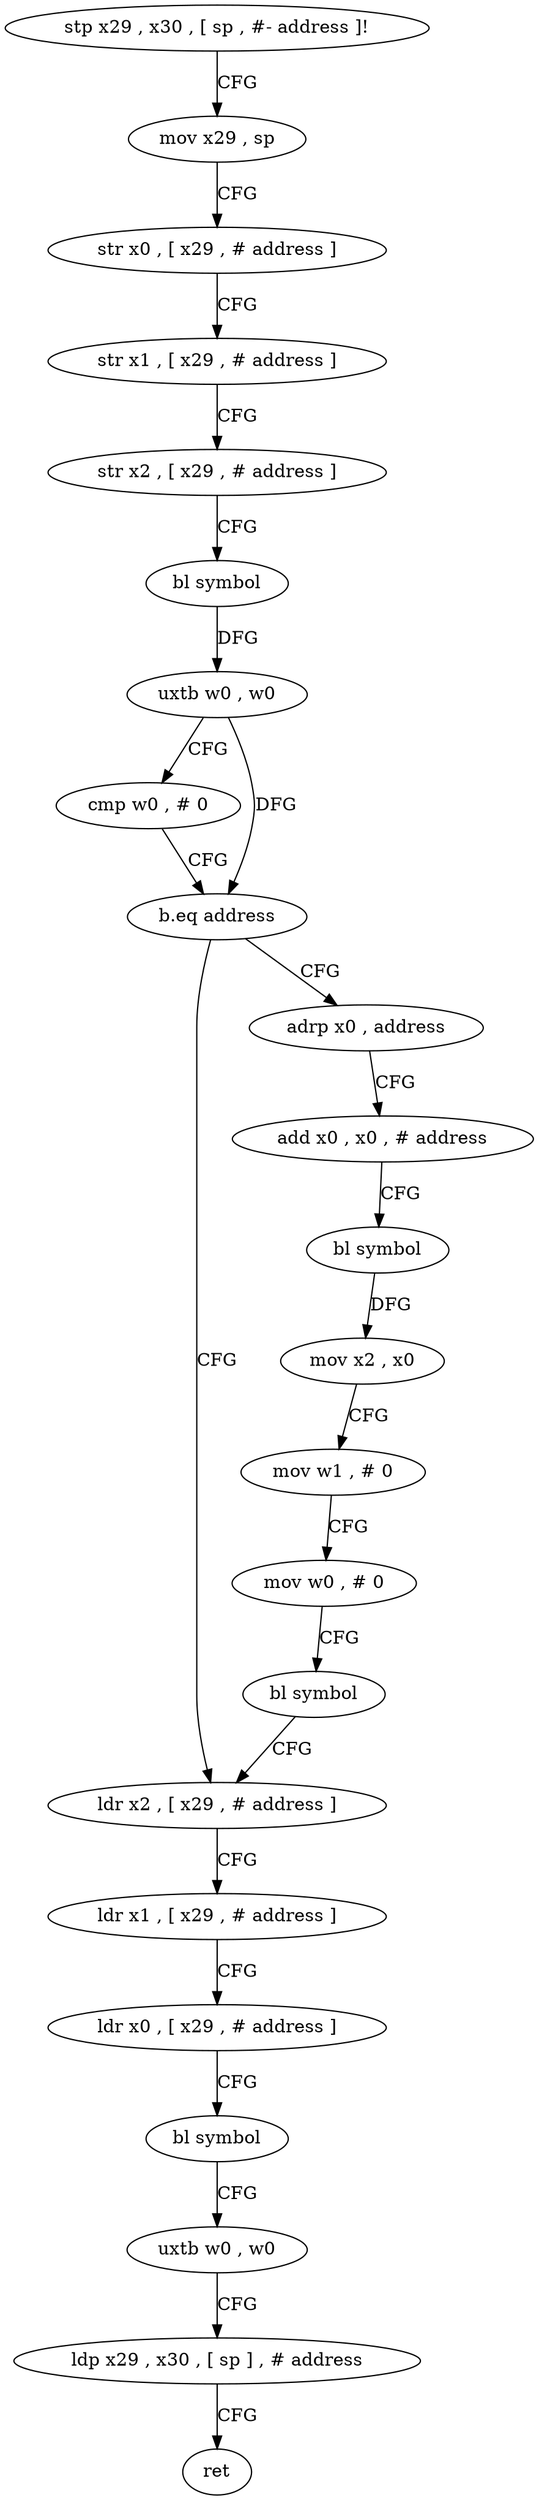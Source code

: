 digraph "func" {
"4264976" [label = "stp x29 , x30 , [ sp , #- address ]!" ]
"4264980" [label = "mov x29 , sp" ]
"4264984" [label = "str x0 , [ x29 , # address ]" ]
"4264988" [label = "str x1 , [ x29 , # address ]" ]
"4264992" [label = "str x2 , [ x29 , # address ]" ]
"4264996" [label = "bl symbol" ]
"4265000" [label = "uxtb w0 , w0" ]
"4265004" [label = "cmp w0 , # 0" ]
"4265008" [label = "b.eq address" ]
"4265040" [label = "ldr x2 , [ x29 , # address ]" ]
"4265012" [label = "adrp x0 , address" ]
"4265044" [label = "ldr x1 , [ x29 , # address ]" ]
"4265048" [label = "ldr x0 , [ x29 , # address ]" ]
"4265052" [label = "bl symbol" ]
"4265056" [label = "uxtb w0 , w0" ]
"4265060" [label = "ldp x29 , x30 , [ sp ] , # address" ]
"4265064" [label = "ret" ]
"4265016" [label = "add x0 , x0 , # address" ]
"4265020" [label = "bl symbol" ]
"4265024" [label = "mov x2 , x0" ]
"4265028" [label = "mov w1 , # 0" ]
"4265032" [label = "mov w0 , # 0" ]
"4265036" [label = "bl symbol" ]
"4264976" -> "4264980" [ label = "CFG" ]
"4264980" -> "4264984" [ label = "CFG" ]
"4264984" -> "4264988" [ label = "CFG" ]
"4264988" -> "4264992" [ label = "CFG" ]
"4264992" -> "4264996" [ label = "CFG" ]
"4264996" -> "4265000" [ label = "DFG" ]
"4265000" -> "4265004" [ label = "CFG" ]
"4265000" -> "4265008" [ label = "DFG" ]
"4265004" -> "4265008" [ label = "CFG" ]
"4265008" -> "4265040" [ label = "CFG" ]
"4265008" -> "4265012" [ label = "CFG" ]
"4265040" -> "4265044" [ label = "CFG" ]
"4265012" -> "4265016" [ label = "CFG" ]
"4265044" -> "4265048" [ label = "CFG" ]
"4265048" -> "4265052" [ label = "CFG" ]
"4265052" -> "4265056" [ label = "CFG" ]
"4265056" -> "4265060" [ label = "CFG" ]
"4265060" -> "4265064" [ label = "CFG" ]
"4265016" -> "4265020" [ label = "CFG" ]
"4265020" -> "4265024" [ label = "DFG" ]
"4265024" -> "4265028" [ label = "CFG" ]
"4265028" -> "4265032" [ label = "CFG" ]
"4265032" -> "4265036" [ label = "CFG" ]
"4265036" -> "4265040" [ label = "CFG" ]
}
